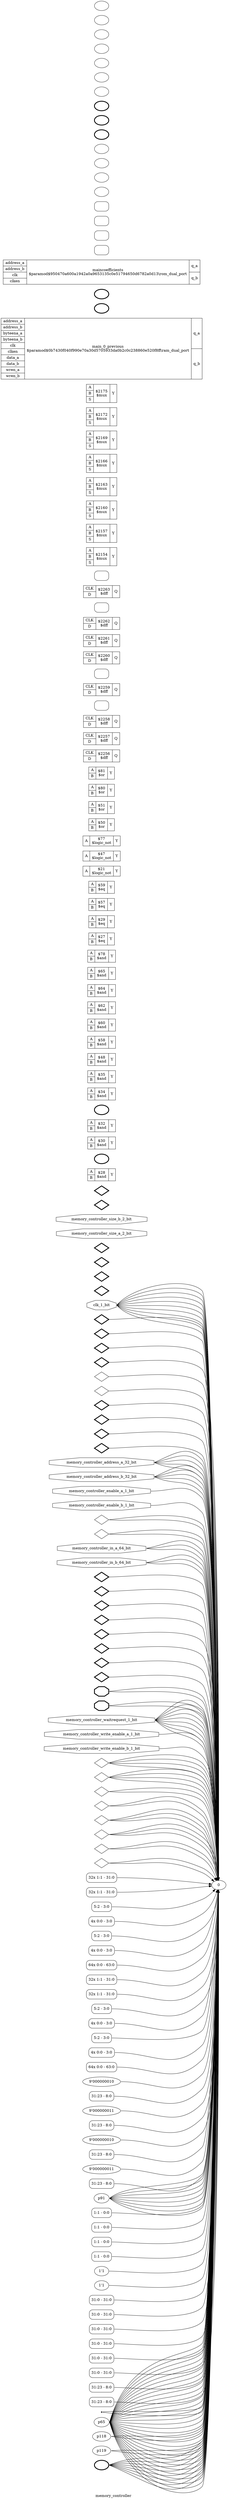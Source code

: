 digraph "memory_controller" {
label="memory_controller";
rankdir="LR";
remincross=true;
0n15 [ shape=octagon, label="clk_1_bit", color="black", fontcolor="black" ];
0n16 [ shape=diamond, label="main_0_previous_address_a_4_bit", color="black", fontcolor="black" ];
0n17 [ shape=diamond, label="main_0_previous_address_b_4_bit", color="black", fontcolor="black" ];
0n18 [ shape=diamond, label="main_0_previous_in_a_32_bit", color="black", fontcolor="black" ];
0n19 [ shape=diamond, label="main_0_previous_in_b_32_bit", color="black", fontcolor="black" ];
0n20 [ shape=diamond, label="main_0_previous_out_a_32_bit", color="black", fontcolor="black" ];
0n21 [ shape=diamond, label="main_0_previous_out_b_32_bit", color="black", fontcolor="black" ];
0n22 [ shape=diamond, label="main_0_previous_write_enable_a_1_bit", color="black", fontcolor="black" ];
0n23 [ shape=diamond, label="main_0_previous_write_enable_b_1_bit", color="black", fontcolor="black" ];
0n24 [ shape=diamond, label="maincoefficients_address_a_4_bit", color="black", fontcolor="black" ];
0n25 [ shape=diamond, label="maincoefficients_address_b_4_bit", color="black", fontcolor="black" ];
0n26 [ shape=diamond, label="maincoefficients_in_a_32_bit", color="black", fontcolor="black" ];
0n27 [ shape=diamond, label="maincoefficients_in_b_32_bit", color="black", fontcolor="black" ];
0n28 [ shape=diamond, label="maincoefficients_out_a_32_bit", color="black", fontcolor="black" ];
0n29 [ shape=diamond, label="maincoefficients_out_b_32_bit", color="black", fontcolor="black" ];
0n30 [ shape=octagon, label="memory_controller_address_a_32_bit", color="black", fontcolor="black" ];
0n31 [ shape=octagon, label="memory_controller_address_b_32_bit", color="black", fontcolor="black" ];
0n32 [ shape=octagon, label="memory_controller_enable_a_1_bit", color="black", fontcolor="black" ];
0n33 [ shape=octagon, label="memory_controller_enable_b_1_bit", color="black", fontcolor="black" ];
0n34 [ shape=diamond, label="memory_controller_enable_reg_a_1_bit", color="black", fontcolor="black" ];
0n35 [ shape=diamond, label="memory_controller_enable_reg_b_1_bit", color="black", fontcolor="black" ];
0n36 [ shape=octagon, label="memory_controller_in_a_64_bit", color="black", fontcolor="black" ];
0n37 [ shape=octagon, label="memory_controller_in_b_64_bit", color="black", fontcolor="black" ];
0n38 [ shape=diamond, label="memory_controller_main_0_previous_out_a_32_bit", color="black", fontcolor="black" ];
0n39 [ shape=diamond, label="memory_controller_main_0_previous_out_b_32_bit", color="black", fontcolor="black" ];
0n40 [ shape=diamond, label="memory_controller_maincoefficients_out_a_32_bit", color="black", fontcolor="black" ];
0n41 [ shape=diamond, label="memory_controller_maincoefficients_out_b_32_bit", color="black", fontcolor="black" ];
0n42 [ shape=diamond, label="memory_controller_out_a_64_bit", color="black", fontcolor="black" ];
0n43 [ shape=diamond, label="memory_controller_out_b_64_bit", color="black", fontcolor="black" ];
0n44 [ shape=diamond, label="memory_controller_out_prev_a_64_bit", color="black", fontcolor="black" ];
0n45 [ shape=diamond, label="memory_controller_out_prev_b_64_bit", color="black", fontcolor="black" ];
0n46 [ shape=octagon, label="memory_controller_out_reg_a_64_bit", color="black", fontcolor="black" ];
0n47 [ shape=octagon, label="memory_controller_out_reg_b_64_bit", color="black", fontcolor="black" ];
0n48 [ shape=octagon, label="memory_controller_size_a_2_bit", color="black", fontcolor="black" ];
0n49 [ shape=octagon, label="memory_controller_size_b_2_bit", color="black", fontcolor="black" ];
0n50 [ shape=octagon, label="memory_controller_waitrequest_1_bit", color="black", fontcolor="black" ];
0n51 [ shape=octagon, label="memory_controller_write_enable_a_1_bit", color="black", fontcolor="black" ];
0n52 [ shape=octagon, label="memory_controller_write_enable_b_1_bit", color="black", fontcolor="black" ];
0n53 [ shape=diamond, label="select_main_0_previous_a_1_bit", color="black", fontcolor="black" ];
0n54 [ shape=diamond, label="select_main_0_previous_b_1_bit", color="black", fontcolor="black" ];
0n55 [ shape=diamond, label="select_main_0_previous_reg_a_2_bit", color="black", fontcolor="black" ];
0n56 [ shape=diamond, label="select_main_0_previous_reg_b_2_bit", color="black", fontcolor="black" ];
0n57 [ shape=diamond, label="select_maincoefficients_a_1_bit", color="black", fontcolor="black" ];
0n58 [ shape=diamond, label="select_maincoefficients_b_1_bit", color="black", fontcolor="black" ];
0n59 [ shape=diamond, label="select_maincoefficients_reg_a_2_bit", color="black", fontcolor="black" ];
0n60 [ shape=diamond, label="select_maincoefficients_reg_b_2_bit", color="black", fontcolor="black" ];
0n61 [ shape=diamond, label="tag_a_9_bit", color="black", fontcolor="black" ];
0n62 [ shape=diamond, label="tag_b_9_bit", color="black", fontcolor="black" ];
0c66 [ shape=record, label="{{<0p63> A|<0p64> B}|$28\n$and|{<0p65> Y}}" ];
0x0 [ shape=record, style=rounded, label="<0s31> 32x 1:1 - 31:0 " ];
0x0:e -> 0c66:0p63:w [arrowhead=odiamond, arrowtail=odiamond, dir=both, color="black", style="setlinewidth(3)", label=""];
0c67 [ shape=record, label="{{<0p63> A|<0p64> B}|$30\n$and|{<0p65> Y}}" ];
0x1 [ shape=record, style=rounded, label="<0s31> 32x 1:1 - 31:0 " ];
0x1:e -> 0c67:0p63:w [arrowhead=odiamond, arrowtail=odiamond, dir=both, color="black", style="setlinewidth(3)", label=""];
0c68 [ shape=record, label="{{<0p63> A|<0p64> B}|$32\n$and|{<0p65> Y}}" ];
0x2 [ shape=record, style=rounded, label="<0s0> 5:2 - 3:0 " ];
0x2:e -> 0c68:0p63:w [arrowhead=odiamond, arrowtail=odiamond, dir=both, color="black", style="setlinewidth(3)", label=""];
0x3 [ shape=record, style=rounded, label="<0s3> 4x 0:0 - 3:0 " ];
0x3:e -> 0c68:0p64:w [arrowhead=odiamond, arrowtail=odiamond, dir=both, color="black", style="setlinewidth(3)", label=""];
0c69 [ shape=record, label="{{<0p63> A|<0p64> B}|$34\n$and|{<0p65> Y}}" ];
0x4 [ shape=record, style=rounded, label="<0s0> 5:2 - 3:0 " ];
0x4:e -> 0c69:0p63:w [arrowhead=odiamond, arrowtail=odiamond, dir=both, color="black", style="setlinewidth(3)", label=""];
0x5 [ shape=record, style=rounded, label="<0s3> 4x 0:0 - 3:0 " ];
0x5:e -> 0c69:0p64:w [arrowhead=odiamond, arrowtail=odiamond, dir=both, color="black", style="setlinewidth(3)", label=""];
0c70 [ shape=record, label="{{<0p63> A|<0p64> B}|$35\n$and|{<0p65> Y}}" ];
0c71 [ shape=record, label="{{<0p63> A|<0p64> B}|$48\n$and|{<0p65> Y}}" ];
0x6 [ shape=record, style=rounded, label="<0s63> 64x 0:0 - 63:0 " ];
0x6:e -> 0c71:0p64:w [arrowhead=odiamond, arrowtail=odiamond, dir=both, color="black", style="setlinewidth(3)", label=""];
0c72 [ shape=record, label="{{<0p63> A|<0p64> B}|$58\n$and|{<0p65> Y}}" ];
0x7 [ shape=record, style=rounded, label="<0s31> 32x 1:1 - 31:0 " ];
0x7:e -> 0c72:0p63:w [arrowhead=odiamond, arrowtail=odiamond, dir=both, color="black", style="setlinewidth(3)", label=""];
0c73 [ shape=record, label="{{<0p63> A|<0p64> B}|$60\n$and|{<0p65> Y}}" ];
0x8 [ shape=record, style=rounded, label="<0s31> 32x 1:1 - 31:0 " ];
0x8:e -> 0c73:0p63:w [arrowhead=odiamond, arrowtail=odiamond, dir=both, color="black", style="setlinewidth(3)", label=""];
0c74 [ shape=record, label="{{<0p63> A|<0p64> B}|$62\n$and|{<0p65> Y}}" ];
0x9 [ shape=record, style=rounded, label="<0s0> 5:2 - 3:0 " ];
0x9:e -> 0c74:0p63:w [arrowhead=odiamond, arrowtail=odiamond, dir=both, color="black", style="setlinewidth(3)", label=""];
0x10 [ shape=record, style=rounded, label="<0s3> 4x 0:0 - 3:0 " ];
0x10:e -> 0c74:0p64:w [arrowhead=odiamond, arrowtail=odiamond, dir=both, color="black", style="setlinewidth(3)", label=""];
0c75 [ shape=record, label="{{<0p63> A|<0p64> B}|$64\n$and|{<0p65> Y}}" ];
0x11 [ shape=record, style=rounded, label="<0s0> 5:2 - 3:0 " ];
0x11:e -> 0c75:0p63:w [arrowhead=odiamond, arrowtail=odiamond, dir=both, color="black", style="setlinewidth(3)", label=""];
0x12 [ shape=record, style=rounded, label="<0s3> 4x 0:0 - 3:0 " ];
0x12:e -> 0c75:0p64:w [arrowhead=odiamond, arrowtail=odiamond, dir=both, color="black", style="setlinewidth(3)", label=""];
0c76 [ shape=record, label="{{<0p63> A|<0p64> B}|$65\n$and|{<0p65> Y}}" ];
0c77 [ shape=record, label="{{<0p63> A|<0p64> B}|$78\n$and|{<0p65> Y}}" ];
0x13 [ shape=record, style=rounded, label="<0s63> 64x 0:0 - 63:0 " ];
0x13:e -> 0c77:0p64:w [arrowhead=odiamond, arrowtail=odiamond, dir=both, color="black", style="setlinewidth(3)", label=""];
0v15 [ label="9'000000010" ];
0c78 [ shape=record, label="{{<0p63> A|<0p64> B}|$27\n$eq|{<0p65> Y}}" ];
0x14 [ shape=record, style=rounded, label="<0s0> 31:23 - 8:0 " ];
0x14:e -> 0c78:0p63:w [arrowhead=odiamond, arrowtail=odiamond, dir=both, color="black", style="setlinewidth(3)", label=""];
0v17 [ label="9'000000011" ];
0c79 [ shape=record, label="{{<0p63> A|<0p64> B}|$29\n$eq|{<0p65> Y}}" ];
0x16 [ shape=record, style=rounded, label="<0s0> 31:23 - 8:0 " ];
0x16:e -> 0c79:0p63:w [arrowhead=odiamond, arrowtail=odiamond, dir=both, color="black", style="setlinewidth(3)", label=""];
0v19 [ label="9'000000010" ];
0c80 [ shape=record, label="{{<0p63> A|<0p64> B}|$57\n$eq|{<0p65> Y}}" ];
0x18 [ shape=record, style=rounded, label="<0s0> 31:23 - 8:0 " ];
0x18:e -> 0c80:0p63:w [arrowhead=odiamond, arrowtail=odiamond, dir=both, color="black", style="setlinewidth(3)", label=""];
0v21 [ label="9'000000011" ];
0c81 [ shape=record, label="{{<0p63> A|<0p64> B}|$59\n$eq|{<0p65> Y}}" ];
0x20 [ shape=record, style=rounded, label="<0s0> 31:23 - 8:0 " ];
0x20:e -> 0c81:0p63:w [arrowhead=odiamond, arrowtail=odiamond, dir=both, color="black", style="setlinewidth(3)", label=""];
0c82 [ shape=record, label="{{<0p63> A}|$21\n$logic_not|{<0p65> Y}}" ];
0c83 [ shape=record, label="{{<0p63> A}|$47\n$logic_not|{<0p65> Y}}" ];
0c84 [ shape=record, label="{{<0p63> A}|$77\n$logic_not|{<0p65> Y}}" ];
0c85 [ shape=record, label="{{<0p63> A|<0p64> B}|$50\n$or|{<0p65> Y}}" ];
0c86 [ shape=record, label="{{<0p63> A|<0p64> B}|$51\n$or|{<0p65> Y}}" ];
0c87 [ shape=record, label="{{<0p63> A|<0p64> B}|$80\n$or|{<0p65> Y}}" ];
0c88 [ shape=record, label="{{<0p63> A|<0p64> B}|$81\n$or|{<0p65> Y}}" ];
0c92 [ shape=record, label="{{<0p89> CLK|<0p90> D}|$2256\n$dff|{<0p91> Q}}" ];
0c93 [ shape=record, label="{{<0p89> CLK|<0p90> D}|$2257\n$dff|{<0p91> Q}}" ];
0c94 [ shape=record, label="{{<0p89> CLK|<0p90> D}|$2258\n$dff|{<0p91> Q}}" ];
0x22 [ shape=record, style=rounded, label="<0s0> 0:0 - 1:1 " ];
0c94:0p91:e -> 0x22:w [arrowhead=odiamond, arrowtail=odiamond, dir=both, color="black", label=""];
0c95 [ shape=record, label="{{<0p89> CLK|<0p90> D}|$2259\n$dff|{<0p91> Q}}" ];
0x23 [ shape=record, style=rounded, label="<0s0> 0:0 - 1:1 " ];
0c95:0p91:e -> 0x23:w [arrowhead=odiamond, arrowtail=odiamond, dir=both, color="black", label=""];
0c96 [ shape=record, label="{{<0p89> CLK|<0p90> D}|$2260\n$dff|{<0p91> Q}}" ];
0c97 [ shape=record, label="{{<0p89> CLK|<0p90> D}|$2261\n$dff|{<0p91> Q}}" ];
0c98 [ shape=record, label="{{<0p89> CLK|<0p90> D}|$2262\n$dff|{<0p91> Q}}" ];
0x24 [ shape=record, style=rounded, label="<0s0> 0:0 - 1:1 " ];
0c98:0p91:e -> 0x24:w [arrowhead=odiamond, arrowtail=odiamond, dir=both, color="black", label=""];
0c99 [ shape=record, label="{{<0p89> CLK|<0p90> D}|$2263\n$dff|{<0p91> Q}}" ];
0x25 [ shape=record, style=rounded, label="<0s0> 0:0 - 1:1 " ];
0c99:0p91:e -> 0x25:w [arrowhead=odiamond, arrowtail=odiamond, dir=both, color="black", label=""];
0c101 [ shape=record, label="{{<0p63> A|<0p64> B|<0p100> S}|$2154\n$mux|{<0p65> Y}}" ];
0c102 [ shape=record, label="{{<0p63> A|<0p64> B|<0p100> S}|$2157\n$mux|{<0p65> Y}}" ];
0c103 [ shape=record, label="{{<0p63> A|<0p64> B|<0p100> S}|$2160\n$mux|{<0p65> Y}}" ];
0x26 [ shape=record, style=rounded, label="<0s0> 1:1 - 0:0 " ];
0x26:e -> 0c103:0p64:w [arrowhead=odiamond, arrowtail=odiamond, dir=both, color="black", label=""];
0c104 [ shape=record, label="{{<0p63> A|<0p64> B|<0p100> S}|$2163\n$mux|{<0p65> Y}}" ];
0x27 [ shape=record, style=rounded, label="<0s0> 1:1 - 0:0 " ];
0x27:e -> 0c104:0p64:w [arrowhead=odiamond, arrowtail=odiamond, dir=both, color="black", label=""];
0c105 [ shape=record, label="{{<0p63> A|<0p64> B|<0p100> S}|$2166\n$mux|{<0p65> Y}}" ];
0c106 [ shape=record, label="{{<0p63> A|<0p64> B|<0p100> S}|$2169\n$mux|{<0p65> Y}}" ];
0c107 [ shape=record, label="{{<0p63> A|<0p64> B|<0p100> S}|$2172\n$mux|{<0p65> Y}}" ];
0x28 [ shape=record, style=rounded, label="<0s0> 1:1 - 0:0 " ];
0x28:e -> 0c107:0p64:w [arrowhead=odiamond, arrowtail=odiamond, dir=both, color="black", label=""];
0c108 [ shape=record, label="{{<0p63> A|<0p64> B|<0p100> S}|$2175\n$mux|{<0p65> Y}}" ];
0x29 [ shape=record, style=rounded, label="<0s0> 1:1 - 0:0 " ];
0x29:e -> 0c108:0p64:w [arrowhead=odiamond, arrowtail=odiamond, dir=both, color="black", label=""];
0v30 [ label="1'1" ];
0v31 [ label="1'1" ];
0c120 [ shape=record, label="{{<0p109> address_a|<0p110> address_b|<0p111> byteena_a|<0p112> byteena_b|<0p15> clk|<0p113> clken|<0p114> data_a|<0p115> data_b|<0p116> wren_a|<0p117> wren_b}|main_0_previous\n$paramod$0b7430f040f990e70a30d5705933da0b2c0c238860e520f8ff\\ram_dual_port|{<0p118> q_a|<0p119> q_b}}" ];
0x32 [ shape=record, style=rounded, label="<0s0> 31:0 - 31:0 " ];
0x32:e -> 0c120:0p114:w [arrowhead=odiamond, arrowtail=odiamond, dir=both, color="black", style="setlinewidth(3)", label=""];
0x33 [ shape=record, style=rounded, label="<0s0> 31:0 - 31:0 " ];
0x33:e -> 0c120:0p115:w [arrowhead=odiamond, arrowtail=odiamond, dir=both, color="black", style="setlinewidth(3)", label=""];
0c121 [ shape=record, label="{{<0p109> address_a|<0p110> address_b|<0p15> clk|<0p113> clken}|maincoefficients\n$paramod$950470a600a1942a0a9653135c0e51794650d6782a0d13\\rom_dual_port|{<0p118> q_a|<0p119> q_b}}" ];
0x34 [ shape=record, style=rounded, label="<0s0> 31:0 - 31:0 " ];
0x35 [ shape=record, style=rounded, label="<0s0> 31:0 - 31:0 " ];
0x36 [ shape=record, style=rounded, label="<0s0> 31:0 - 31:0 " ];
0x37 [ shape=record, style=rounded, label="<0s0> 31:0 - 31:0 " ];
0x38 [ shape=record, style=rounded, label="<0s0> 0:0 - 0:0 " ];
0x39 [ shape=record, style=rounded, label="<0s0> 0:0 - 0:0 " ];
0x40 [ shape=record, style=rounded, label="<0s0> 0:0 - 0:0 " ];
0x41 [ shape=record, style=rounded, label="<0s0> 0:0 - 0:0 " ];
0x42 [ shape=record, style=rounded, label="<0s0> 31:23 - 8:0 " ];
0x43 [ shape=record, style=rounded, label="<0s0> 31:23 - 8:0 " ];
0n10 [ shape=point ];
0c82:0p65:e -> 0n10:w [color="black", label=""];
0n10:e -> 0c120:0p113:w [color="black", label=""];
0n10:e -> 0c121:0p113:w [color="black", label=""];
0c83:0p65:e -> 0x6:0s63:w [color="black", label=""];
0c84:0p65:e -> 0x13:0s63:w [color="black", label=""];
0c85:0p65:e -> 0c86:0p63:w [color="black", style="setlinewidth(3)", label=""];
0c87:0p65:e -> 0c88:0p63:w [color="black", style="setlinewidth(3)", label=""];
0n15:e -> 0c120:0p15:w [color="black", label=""];
0n15:e -> 0c121:0p15:w [color="black", label=""];
0n15:e -> 0c92:0p89:w [color="black", label=""];
0n15:e -> 0c93:0p89:w [color="black", label=""];
0n15:e -> 0c94:0p89:w [color="black", label=""];
0n15:e -> 0c95:0p89:w [color="black", label=""];
0n15:e -> 0c96:0p89:w [color="black", label=""];
0n15:e -> 0c97:0p89:w [color="black", label=""];
0n15:e -> 0c98:0p89:w [color="black", label=""];
0n15:e -> 0c99:0p89:w [color="black", label=""];
0c69:0p65:e -> 0n16:w [color="black", style="setlinewidth(3)", label=""];
0n16:e -> 0c120:0p109:w [color="black", style="setlinewidth(3)", label=""];
0c75:0p65:e -> 0n17:w [color="black", style="setlinewidth(3)", label=""];
0n17:e -> 0c120:0p110:w [color="black", style="setlinewidth(3)", label=""];
0x34:e -> 0n18:w [color="black", style="setlinewidth(3)", label=""];
0x35:e -> 0n19:w [color="black", style="setlinewidth(3)", label=""];
0c101:0p65:e -> 0c93:0p90:w [color="black", label=""];
0c120:0p118:e -> 0n20:w [color="black", style="setlinewidth(3)", label=""];
0n20:e -> 0c67:0p64:w [color="black", style="setlinewidth(3)", label=""];
0c120:0p119:e -> 0n21:w [color="black", style="setlinewidth(3)", label=""];
0n21:e -> 0c73:0p64:w [color="black", style="setlinewidth(3)", label=""];
0c70:0p65:e -> 0n22:w [color="black", label=""];
0n22:e -> 0c120:0p116:w [color="black", label=""];
0c76:0p65:e -> 0n23:w [color="black", label=""];
0n23:e -> 0c120:0p117:w [color="black", label=""];
0c68:0p65:e -> 0n24:w [color="black", style="setlinewidth(3)", label=""];
0n24:e -> 0c121:0p109:w [color="black", style="setlinewidth(3)", label=""];
0c74:0p65:e -> 0n25:w [color="black", style="setlinewidth(3)", label=""];
0n25:e -> 0c121:0p110:w [color="black", style="setlinewidth(3)", label=""];
0x36:e -> 0n26:w [color="black", style="setlinewidth(3)", label=""];
0x37:e -> 0n27:w [color="black", style="setlinewidth(3)", label=""];
0c121:0p118:e -> 0n28:w [color="black", style="setlinewidth(3)", label=""];
0n28:e -> 0c66:0p64:w [color="black", style="setlinewidth(3)", label=""];
0c121:0p119:e -> 0n29:w [color="black", style="setlinewidth(3)", label=""];
0n29:e -> 0c72:0p64:w [color="black", style="setlinewidth(3)", label=""];
0c105:0p65:e -> 0c97:0p90:w [color="black", label=""];
0n30:e -> 0x14:0s0:w [color="black", style="setlinewidth(3)", label=""];
0n30:e -> 0x16:0s0:w [color="black", style="setlinewidth(3)", label=""];
0n30:e -> 0x2:0s0:w [color="black", style="setlinewidth(3)", label=""];
0n30:e -> 0x42:0s0:w [color="black", style="setlinewidth(3)", label=""];
0n30:e -> 0x4:0s0:w [color="black", style="setlinewidth(3)", label=""];
0n31:e -> 0x11:0s0:w [color="black", style="setlinewidth(3)", label=""];
0n31:e -> 0x18:0s0:w [color="black", style="setlinewidth(3)", label=""];
0n31:e -> 0x20:0s0:w [color="black", style="setlinewidth(3)", label=""];
0n31:e -> 0x43:0s0:w [color="black", style="setlinewidth(3)", label=""];
0n31:e -> 0x9:0s0:w [color="black", style="setlinewidth(3)", label=""];
0n32:e -> 0c101:0p63:w [color="black", label=""];
0n33:e -> 0c105:0p63:w [color="black", label=""];
0c93:0p91:e -> 0n34:w [color="black", label=""];
0n34:e -> 0c101:0p64:w [color="black", label=""];
0n34:e -> 0c83:0p63:w [color="black", label=""];
0c97:0p91:e -> 0n35:w [color="black", label=""];
0n35:e -> 0c105:0p64:w [color="black", label=""];
0n35:e -> 0c84:0p63:w [color="black", label=""];
0n36:e -> 0x32:0s0:w [color="black", style="setlinewidth(3)", label=""];
0n36:e -> 0x34:0s0:w [color="black", style="setlinewidth(3)", label=""];
0n36:e -> 0x36:0s0:w [color="black", style="setlinewidth(3)", label=""];
0n37:e -> 0x33:0s0:w [color="black", style="setlinewidth(3)", label=""];
0n37:e -> 0x35:0s0:w [color="black", style="setlinewidth(3)", label=""];
0n37:e -> 0x37:0s0:w [color="black", style="setlinewidth(3)", label=""];
0c67:0p65:e -> 0n38:w [color="black", style="setlinewidth(3)", label=""];
0n38:e -> 0c86:0p64:w [color="black", style="setlinewidth(3)", label=""];
0c73:0p65:e -> 0n39:w [color="black", style="setlinewidth(3)", label=""];
0n39:e -> 0c88:0p64:w [color="black", style="setlinewidth(3)", label=""];
0c102:0p65:e -> 0c92:0p90:w [color="black", style="setlinewidth(3)", label=""];
0c66:0p65:e -> 0n40:w [color="black", style="setlinewidth(3)", label=""];
0n40:e -> 0c85:0p64:w [color="black", style="setlinewidth(3)", label=""];
0c72:0p65:e -> 0n41:w [color="black", style="setlinewidth(3)", label=""];
0n41:e -> 0c87:0p64:w [color="black", style="setlinewidth(3)", label=""];
0c86:0p65:e -> 0n42:w [color="black", style="setlinewidth(3)", label=""];
0n42:e -> 0c102:0p63:w [color="black", style="setlinewidth(3)", label=""];
0c88:0p65:e -> 0n43:w [color="black", style="setlinewidth(3)", label=""];
0n43:e -> 0c106:0p63:w [color="black", style="setlinewidth(3)", label=""];
0c71:0p65:e -> 0n44:w [color="black", style="setlinewidth(3)", label=""];
0n44:e -> 0c85:0p63:w [color="black", style="setlinewidth(3)", label=""];
0c77:0p65:e -> 0n45:w [color="black", style="setlinewidth(3)", label=""];
0n45:e -> 0c87:0p63:w [color="black", style="setlinewidth(3)", label=""];
0c92:0p91:e -> 0n46:w [color="black", style="setlinewidth(3)", label=""];
0n46:e -> 0c102:0p64:w [color="black", style="setlinewidth(3)", label=""];
0n46:e -> 0c71:0p63:w [color="black", style="setlinewidth(3)", label=""];
0c96:0p91:e -> 0n47:w [color="black", style="setlinewidth(3)", label=""];
0n47:e -> 0c106:0p64:w [color="black", style="setlinewidth(3)", label=""];
0n47:e -> 0c77:0p63:w [color="black", style="setlinewidth(3)", label=""];
0c106:0p65:e -> 0c96:0p90:w [color="black", style="setlinewidth(3)", label=""];
0n50:e -> 0c101:0p100:w [color="black", label=""];
0n50:e -> 0c102:0p100:w [color="black", label=""];
0n50:e -> 0c103:0p100:w [color="black", label=""];
0n50:e -> 0c104:0p100:w [color="black", label=""];
0n50:e -> 0c105:0p100:w [color="black", label=""];
0n50:e -> 0c106:0p100:w [color="black", label=""];
0n50:e -> 0c107:0p100:w [color="black", label=""];
0n50:e -> 0c108:0p100:w [color="black", label=""];
0n50:e -> 0c82:0p63:w [color="black", label=""];
0n51:e -> 0c70:0p63:w [color="black", label=""];
0n52:e -> 0c76:0p63:w [color="black", label=""];
0c79:0p65:e -> 0n53:w [color="black", label=""];
0n53:e -> 0c103:0p63:w [color="black", label=""];
0n53:e -> 0c70:0p64:w [color="black", label=""];
0n53:e -> 0x38:w [color="black", label=""];
0n53:e -> 0x5:0s3:w [color="black", label=""];
0c81:0p65:e -> 0n54:w [color="black", label=""];
0n54:e -> 0c107:0p63:w [color="black", label=""];
0n54:e -> 0c76:0p64:w [color="black", label=""];
0n54:e -> 0x12:0s3:w [color="black", label=""];
0n54:e -> 0x39:w [color="black", label=""];
0x23:0s0:e -> 0n55:w [color="black", label=""];
0x38:0s0:e -> 0n55:w [color="black", label=""];
0n55:e -> 0x1:0s31:w [color="black", label=""];
0n55:e -> 0x26:0s0:w [color="black", label=""];
0x25:0s0:e -> 0n56:w [color="black", label=""];
0x39:0s0:e -> 0n56:w [color="black", label=""];
0n56:e -> 0x28:0s0:w [color="black", label=""];
0n56:e -> 0x8:0s31:w [color="black", label=""];
0c78:0p65:e -> 0n57:w [color="black", label=""];
0n57:e -> 0c104:0p63:w [color="black", label=""];
0n57:e -> 0x3:0s3:w [color="black", label=""];
0n57:e -> 0x40:w [color="black", label=""];
0c80:0p65:e -> 0n58:w [color="black", label=""];
0n58:e -> 0c108:0p63:w [color="black", label=""];
0n58:e -> 0x10:0s3:w [color="black", label=""];
0n58:e -> 0x41:w [color="black", label=""];
0x22:0s0:e -> 0n59:w [color="black", label=""];
0x40:0s0:e -> 0n59:w [color="black", label=""];
0n59:e -> 0x0:0s31:w [color="black", label=""];
0n59:e -> 0x27:0s0:w [color="black", label=""];
0c103:0p65:e -> 0c95:0p90:w [color="black", label=""];
0x24:0s0:e -> 0n60:w [color="black", label=""];
0x41:0s0:e -> 0n60:w [color="black", label=""];
0n60:e -> 0x29:0s0:w [color="black", label=""];
0n60:e -> 0x7:0s31:w [color="black", label=""];
0x42:e -> 0n61:w [color="black", style="setlinewidth(3)", label=""];
0x43:e -> 0n62:w [color="black", style="setlinewidth(3)", label=""];
0c107:0p65:e -> 0c99:0p90:w [color="black", label=""];
0c104:0p65:e -> 0c94:0p90:w [color="black", label=""];
0c108:0p65:e -> 0c98:0p90:w [color="black", label=""];
0v15:e -> 0c78:0p64:w [color="black", style="setlinewidth(3)", label=""];
0v17:e -> 0c79:0p64:w [color="black", style="setlinewidth(3)", label=""];
0v19:e -> 0c80:0p64:w [color="black", style="setlinewidth(3)", label=""];
0v21:e -> 0c81:0p64:w [color="black", style="setlinewidth(3)", label=""];
0v30:e -> 0c120:0p111:w [color="black", label=""];
0v31:e -> 0c120:0p112:w [color="black", label=""];
}

